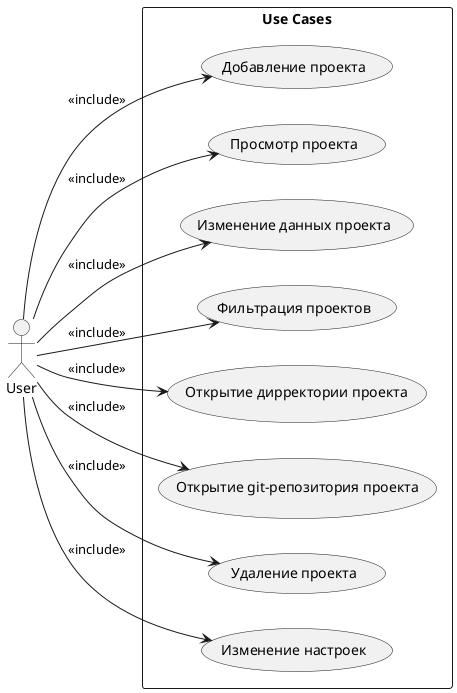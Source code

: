 @startuml

left to right direction
actor User as "User"

rectangle "Use Cases" {
  usecase "Добавление проекта" as UC1
  usecase "Просмотр проекта" as UC2
  usecase "Изменение данных проекта" as UC3
  usecase "Фильтрация проектов" as UC4
  usecase "Открытие дирректории проекта" as UC5
  usecase "Открытие git-репозитория проекта" as UC6
  usecase "Удаление проекта" as UC7
  usecase "Изменение настроек" as UC8


  User --> UC1 : <<include>>
  User --> UC2 : <<include>>
  User --> UC3 : <<include>>
  User --> UC4 : <<include>>
  User --> UC5 : <<include>>
  User --> UC6 : <<include>>
  User --> UC7 : <<include>>
  User --> UC8 : <<include>>
}

@enduml
